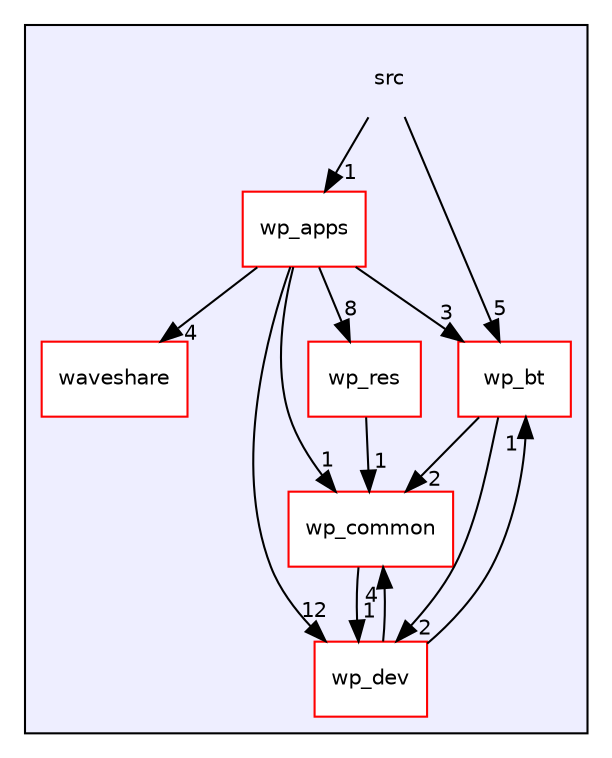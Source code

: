digraph "src" {
  bgcolor=transparent;
  compound=true
  node [ fontsize="10", fontname="Helvetica"];
  edge [ labelfontsize="10", labelfontname="Helvetica"];
  subgraph clusterdir_68267d1309a1af8e8297ef4c3efbcdba {
    graph [ bgcolor="#eeeeff", pencolor="black", label="" URL="dir_68267d1309a1af8e8297ef4c3efbcdba.html"];
    dir_68267d1309a1af8e8297ef4c3efbcdba [shape=plaintext label="src"];
    dir_ece66fc2df8e517e732af5ec1cd20206 [shape=box label="waveshare" color="red" fillcolor="white" style="filled" URL="dir_ece66fc2df8e517e732af5ec1cd20206.html"];
    dir_dee50937b975944f7c9648251dc93242 [shape=box label="wp_apps" color="red" fillcolor="white" style="filled" URL="dir_dee50937b975944f7c9648251dc93242.html"];
    dir_56690f865c0fb1678ce292c7fd411ad3 [shape=box label="wp_bt" color="red" fillcolor="white" style="filled" URL="dir_56690f865c0fb1678ce292c7fd411ad3.html"];
    dir_28711c213e476afb71f97a322fc62cbb [shape=box label="wp_common" color="red" fillcolor="white" style="filled" URL="dir_28711c213e476afb71f97a322fc62cbb.html"];
    dir_9302ac7e3aa509d61fd690b87f2b61b2 [shape=box label="wp_dev" color="red" fillcolor="white" style="filled" URL="dir_9302ac7e3aa509d61fd690b87f2b61b2.html"];
    dir_0de5c10fa9cbe090c1c5fd9cd3c210ec [shape=box label="wp_res" color="red" fillcolor="white" style="filled" URL="dir_0de5c10fa9cbe090c1c5fd9cd3c210ec.html"];
  }
  dir_68267d1309a1af8e8297ef4c3efbcdba->dir_56690f865c0fb1678ce292c7fd411ad3 [headlabel="5", labeldistance=1.5 headhref="dir_000000_000005.html"];
  dir_68267d1309a1af8e8297ef4c3efbcdba->dir_dee50937b975944f7c9648251dc93242 [headlabel="1", labeldistance=1.5 headhref="dir_000000_000001.html"];
  dir_28711c213e476afb71f97a322fc62cbb->dir_9302ac7e3aa509d61fd690b87f2b61b2 [headlabel="1", labeldistance=1.5 headhref="dir_000007_000012.html"];
  dir_0de5c10fa9cbe090c1c5fd9cd3c210ec->dir_28711c213e476afb71f97a322fc62cbb [headlabel="1", labeldistance=1.5 headhref="dir_000003_000007.html"];
  dir_56690f865c0fb1678ce292c7fd411ad3->dir_28711c213e476afb71f97a322fc62cbb [headlabel="2", labeldistance=1.5 headhref="dir_000005_000007.html"];
  dir_56690f865c0fb1678ce292c7fd411ad3->dir_9302ac7e3aa509d61fd690b87f2b61b2 [headlabel="2", labeldistance=1.5 headhref="dir_000005_000012.html"];
  dir_dee50937b975944f7c9648251dc93242->dir_28711c213e476afb71f97a322fc62cbb [headlabel="1", labeldistance=1.5 headhref="dir_000001_000007.html"];
  dir_dee50937b975944f7c9648251dc93242->dir_0de5c10fa9cbe090c1c5fd9cd3c210ec [headlabel="8", labeldistance=1.5 headhref="dir_000001_000003.html"];
  dir_dee50937b975944f7c9648251dc93242->dir_56690f865c0fb1678ce292c7fd411ad3 [headlabel="3", labeldistance=1.5 headhref="dir_000001_000005.html"];
  dir_dee50937b975944f7c9648251dc93242->dir_ece66fc2df8e517e732af5ec1cd20206 [headlabel="4", labeldistance=1.5 headhref="dir_000001_000009.html"];
  dir_dee50937b975944f7c9648251dc93242->dir_9302ac7e3aa509d61fd690b87f2b61b2 [headlabel="12", labeldistance=1.5 headhref="dir_000001_000012.html"];
  dir_9302ac7e3aa509d61fd690b87f2b61b2->dir_28711c213e476afb71f97a322fc62cbb [headlabel="4", labeldistance=1.5 headhref="dir_000012_000007.html"];
  dir_9302ac7e3aa509d61fd690b87f2b61b2->dir_56690f865c0fb1678ce292c7fd411ad3 [headlabel="1", labeldistance=1.5 headhref="dir_000012_000005.html"];
}
